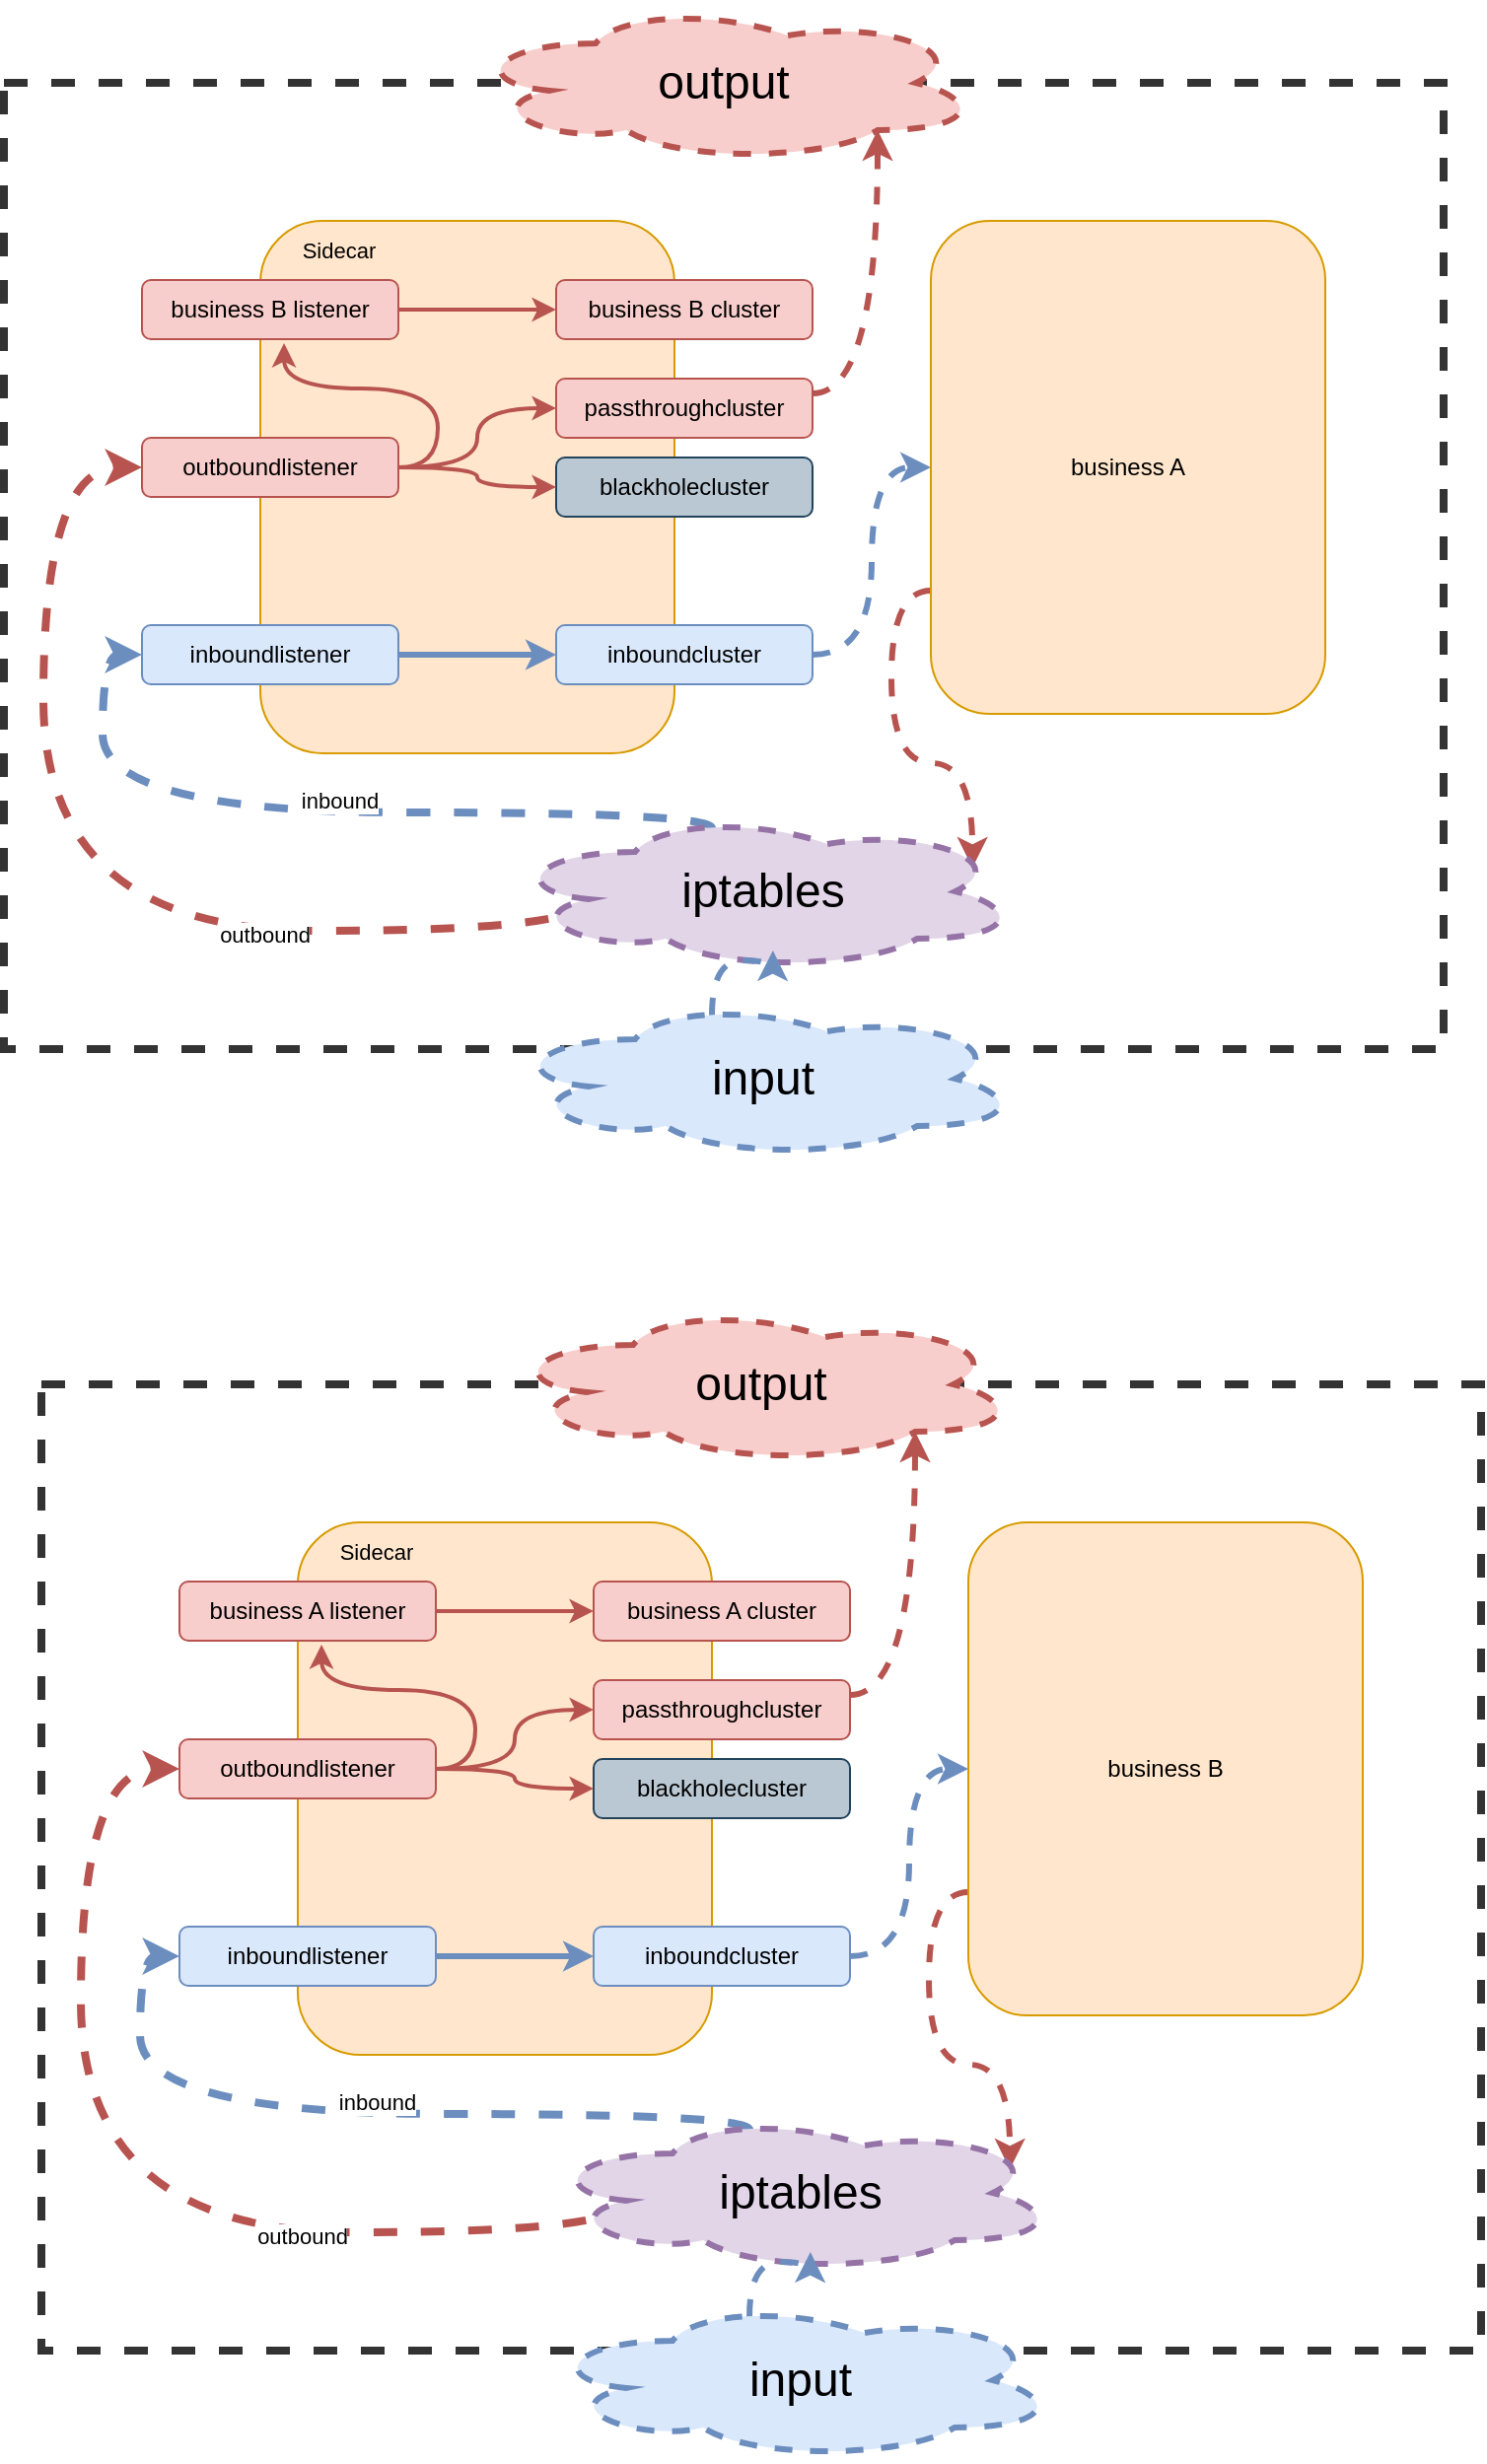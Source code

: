 <mxfile version="15.5.5" type="github">
  <diagram id="2kHhhC5C8ryi1PW7w4x3" name="第 1 页">
    <mxGraphModel dx="946" dy="1782" grid="1" gridSize="10" guides="1" tooltips="1" connect="1" arrows="1" fold="1" page="1" pageScale="1" pageWidth="827" pageHeight="1169" math="0" shadow="0">
      <root>
        <mxCell id="0" />
        <mxCell id="1" parent="0" />
        <mxCell id="oY1Nen4sBYmkMd0QGpDK-23" value="" style="rounded=0;whiteSpace=wrap;html=1;dashed=1;strokeWidth=4;strokeColor=#333333;" parent="1" vertex="1">
          <mxGeometry x="30" y="40" width="730" height="490" as="geometry" />
        </mxCell>
        <mxCell id="oY1Nen4sBYmkMd0QGpDK-11" value="" style="rounded=1;whiteSpace=wrap;html=1;fillColor=#ffe6cc;strokeColor=#d79b00;" parent="1" vertex="1">
          <mxGeometry x="160" y="110" width="210" height="270" as="geometry" />
        </mxCell>
        <mxCell id="oY1Nen4sBYmkMd0QGpDK-12" value="blackholecluster" style="rounded=1;whiteSpace=wrap;html=1;fillColor=#bac8d3;strokeColor=#23445d;" parent="1" vertex="1">
          <mxGeometry x="310" y="230" width="130" height="30" as="geometry" />
        </mxCell>
        <mxCell id="oY1Nen4sBYmkMd0QGpDK-57" style="edgeStyle=orthogonalEdgeStyle;curved=1;orthogonalLoop=1;jettySize=auto;html=1;exitX=1;exitY=0.25;exitDx=0;exitDy=0;entryX=0.8;entryY=0.8;entryDx=0;entryDy=0;entryPerimeter=0;dashed=1;fontSize=11;strokeWidth=3;fillColor=#f8cecc;strokeColor=#b85450;" parent="1" source="oY1Nen4sBYmkMd0QGpDK-13" target="oY1Nen4sBYmkMd0QGpDK-55" edge="1">
          <mxGeometry relative="1" as="geometry" />
        </mxCell>
        <mxCell id="oY1Nen4sBYmkMd0QGpDK-13" value="passthroughcluster" style="rounded=1;whiteSpace=wrap;html=1;fillColor=#f8cecc;strokeColor=#b85450;" parent="1" vertex="1">
          <mxGeometry x="310" y="190" width="130" height="30" as="geometry" />
        </mxCell>
        <mxCell id="oY1Nen4sBYmkMd0QGpDK-14" style="edgeStyle=orthogonalEdgeStyle;orthogonalLoop=1;jettySize=auto;html=1;entryX=0;entryY=0.5;entryDx=0;entryDy=0;curved=1;fillColor=#dae8fc;strokeColor=#6c8ebf;strokeWidth=3;" parent="1" source="oY1Nen4sBYmkMd0QGpDK-15" target="oY1Nen4sBYmkMd0QGpDK-18" edge="1">
          <mxGeometry relative="1" as="geometry" />
        </mxCell>
        <mxCell id="oY1Nen4sBYmkMd0QGpDK-15" value="inboundlistener" style="rounded=1;whiteSpace=wrap;html=1;fillColor=#dae8fc;strokeColor=#6c8ebf;" parent="1" vertex="1">
          <mxGeometry x="100" y="315" width="130" height="30" as="geometry" />
        </mxCell>
        <mxCell id="oY1Nen4sBYmkMd0QGpDK-39" style="edgeStyle=orthogonalEdgeStyle;curved=1;orthogonalLoop=1;jettySize=auto;html=1;entryX=0;entryY=0.5;entryDx=0;entryDy=0;fillColor=#f8cecc;strokeColor=#b85450;strokeWidth=2;" parent="1" source="oY1Nen4sBYmkMd0QGpDK-16" target="oY1Nen4sBYmkMd0QGpDK-13" edge="1">
          <mxGeometry relative="1" as="geometry" />
        </mxCell>
        <mxCell id="oY1Nen4sBYmkMd0QGpDK-40" style="edgeStyle=orthogonalEdgeStyle;curved=1;orthogonalLoop=1;jettySize=auto;html=1;entryX=0;entryY=0.5;entryDx=0;entryDy=0;fillColor=#f8cecc;strokeColor=#b85450;strokeWidth=2;" parent="1" source="oY1Nen4sBYmkMd0QGpDK-16" target="oY1Nen4sBYmkMd0QGpDK-12" edge="1">
          <mxGeometry relative="1" as="geometry" />
        </mxCell>
        <mxCell id="42gZQ6lVNrVdXelR5NFE-3" style="edgeStyle=orthogonalEdgeStyle;curved=1;orthogonalLoop=1;jettySize=auto;html=1;exitX=1;exitY=0.5;exitDx=0;exitDy=0;entryX=0.554;entryY=1.067;entryDx=0;entryDy=0;entryPerimeter=0;fontSize=11;strokeWidth=2;fillColor=#f8cecc;strokeColor=#b85450;" edge="1" parent="1" source="oY1Nen4sBYmkMd0QGpDK-16" target="42gZQ6lVNrVdXelR5NFE-2">
          <mxGeometry relative="1" as="geometry" />
        </mxCell>
        <mxCell id="oY1Nen4sBYmkMd0QGpDK-16" value="outboundlistener" style="rounded=1;whiteSpace=wrap;html=1;fillColor=#f8cecc;strokeColor=#b85450;" parent="1" vertex="1">
          <mxGeometry x="100" y="220" width="130" height="30" as="geometry" />
        </mxCell>
        <mxCell id="oY1Nen4sBYmkMd0QGpDK-17" style="edgeStyle=orthogonalEdgeStyle;curved=1;orthogonalLoop=1;jettySize=auto;html=1;entryX=0;entryY=0.5;entryDx=0;entryDy=0;fillColor=#dae8fc;strokeColor=#6c8ebf;strokeWidth=3;dashed=1;" parent="1" source="oY1Nen4sBYmkMd0QGpDK-18" target="oY1Nen4sBYmkMd0QGpDK-19" edge="1">
          <mxGeometry relative="1" as="geometry" />
        </mxCell>
        <mxCell id="oY1Nen4sBYmkMd0QGpDK-18" value="inboundcluster" style="rounded=1;whiteSpace=wrap;html=1;fillColor=#dae8fc;strokeColor=#6c8ebf;" parent="1" vertex="1">
          <mxGeometry x="310" y="315" width="130" height="30" as="geometry" />
        </mxCell>
        <mxCell id="oY1Nen4sBYmkMd0QGpDK-53" style="edgeStyle=orthogonalEdgeStyle;curved=1;orthogonalLoop=1;jettySize=auto;html=1;exitX=0;exitY=0.75;exitDx=0;exitDy=0;entryX=0.908;entryY=0.35;entryDx=0;entryDy=0;entryPerimeter=0;dashed=1;fontSize=11;strokeWidth=3;fillColor=#f8cecc;strokeColor=#b85450;" parent="1" source="oY1Nen4sBYmkMd0QGpDK-19" target="oY1Nen4sBYmkMd0QGpDK-42" edge="1">
          <mxGeometry relative="1" as="geometry" />
        </mxCell>
        <mxCell id="oY1Nen4sBYmkMd0QGpDK-19" value="business A" style="rounded=1;whiteSpace=wrap;html=1;fillColor=#ffe6cc;strokeColor=#d79b00;" parent="1" vertex="1">
          <mxGeometry x="500" y="110" width="200" height="250" as="geometry" />
        </mxCell>
        <mxCell id="oY1Nen4sBYmkMd0QGpDK-45" style="edgeStyle=orthogonalEdgeStyle;curved=1;orthogonalLoop=1;jettySize=auto;html=1;exitX=0.4;exitY=0.1;exitDx=0;exitDy=0;exitPerimeter=0;entryX=0;entryY=0.5;entryDx=0;entryDy=0;fontSize=11;fillColor=#dae8fc;strokeColor=#6c8ebf;dashed=1;strokeWidth=4;" parent="1" source="oY1Nen4sBYmkMd0QGpDK-42" target="oY1Nen4sBYmkMd0QGpDK-15" edge="1">
          <mxGeometry relative="1" as="geometry">
            <Array as="points">
              <mxPoint x="389" y="410" />
              <mxPoint x="80" y="410" />
              <mxPoint x="80" y="330" />
            </Array>
          </mxGeometry>
        </mxCell>
        <mxCell id="oY1Nen4sBYmkMd0QGpDK-46" value="inbound" style="edgeLabel;html=1;align=center;verticalAlign=middle;resizable=0;points=[];fontSize=11;" parent="oY1Nen4sBYmkMd0QGpDK-45" vertex="1" connectable="0">
          <mxGeometry x="-0.055" y="-6" relative="1" as="geometry">
            <mxPoint as="offset" />
          </mxGeometry>
        </mxCell>
        <mxCell id="oY1Nen4sBYmkMd0QGpDK-47" style="edgeStyle=orthogonalEdgeStyle;curved=1;orthogonalLoop=1;jettySize=auto;html=1;exitX=0.16;exitY=0.55;exitDx=0;exitDy=0;exitPerimeter=0;entryX=0;entryY=0.5;entryDx=0;entryDy=0;fontSize=11;fillColor=#f8cecc;strokeColor=#b85450;dashed=1;strokeWidth=4;" parent="1" source="oY1Nen4sBYmkMd0QGpDK-42" target="oY1Nen4sBYmkMd0QGpDK-16" edge="1">
          <mxGeometry relative="1" as="geometry">
            <Array as="points">
              <mxPoint x="327" y="470" />
              <mxPoint x="50" y="470" />
              <mxPoint x="50" y="235" />
            </Array>
          </mxGeometry>
        </mxCell>
        <mxCell id="oY1Nen4sBYmkMd0QGpDK-48" value="outbound" style="edgeLabel;html=1;align=center;verticalAlign=middle;resizable=0;points=[];fontSize=11;" parent="oY1Nen4sBYmkMd0QGpDK-47" vertex="1" connectable="0">
          <mxGeometry x="-0.375" y="2" relative="1" as="geometry">
            <mxPoint as="offset" />
          </mxGeometry>
        </mxCell>
        <mxCell id="oY1Nen4sBYmkMd0QGpDK-42" value="&lt;font style=&quot;font-size: 24px&quot;&gt;iptables&lt;/font&gt;" style="ellipse;shape=cloud;whiteSpace=wrap;html=1;dashed=1;strokeWidth=3;fillColor=#e1d5e7;strokeColor=#9673a6;" parent="1" vertex="1">
          <mxGeometry x="285" y="410" width="260" height="80" as="geometry" />
        </mxCell>
        <mxCell id="oY1Nen4sBYmkMd0QGpDK-49" value="Sidecar" style="text;html=1;strokeColor=none;fillColor=none;align=center;verticalAlign=middle;whiteSpace=wrap;rounded=0;dashed=1;fontSize=11;" parent="1" vertex="1">
          <mxGeometry x="170" y="110" width="60" height="30" as="geometry" />
        </mxCell>
        <mxCell id="oY1Nen4sBYmkMd0QGpDK-55" value="&lt;font style=&quot;font-size: 24px&quot;&gt;output&lt;/font&gt;" style="ellipse;shape=cloud;whiteSpace=wrap;html=1;dashed=1;strokeWidth=3;fillColor=#f8cecc;strokeColor=#b85450;" parent="1" vertex="1">
          <mxGeometry x="265" width="260" height="80" as="geometry" />
        </mxCell>
        <mxCell id="oY1Nen4sBYmkMd0QGpDK-59" style="edgeStyle=orthogonalEdgeStyle;curved=1;orthogonalLoop=1;jettySize=auto;html=1;exitX=0.4;exitY=0.1;exitDx=0;exitDy=0;exitPerimeter=0;entryX=0.519;entryY=0.875;entryDx=0;entryDy=0;entryPerimeter=0;dashed=1;fontSize=11;strokeWidth=3;fillColor=#dae8fc;strokeColor=#6c8ebf;" parent="1" source="oY1Nen4sBYmkMd0QGpDK-58" target="oY1Nen4sBYmkMd0QGpDK-42" edge="1">
          <mxGeometry relative="1" as="geometry" />
        </mxCell>
        <mxCell id="oY1Nen4sBYmkMd0QGpDK-58" value="&lt;span style=&quot;font-size: 24px&quot;&gt;input&lt;/span&gt;" style="ellipse;shape=cloud;whiteSpace=wrap;html=1;dashed=1;strokeWidth=3;fillColor=#dae8fc;strokeColor=#6c8ebf;" parent="1" vertex="1">
          <mxGeometry x="285" y="505" width="260" height="80" as="geometry" />
        </mxCell>
        <mxCell id="42gZQ6lVNrVdXelR5NFE-1" value="business B cluster" style="rounded=1;whiteSpace=wrap;html=1;fillColor=#f8cecc;strokeColor=#b85450;" vertex="1" parent="1">
          <mxGeometry x="310" y="140" width="130" height="30" as="geometry" />
        </mxCell>
        <mxCell id="42gZQ6lVNrVdXelR5NFE-4" style="edgeStyle=orthogonalEdgeStyle;curved=1;orthogonalLoop=1;jettySize=auto;html=1;exitX=1;exitY=0.5;exitDx=0;exitDy=0;entryX=0;entryY=0.5;entryDx=0;entryDy=0;fontSize=11;strokeWidth=2;fillColor=#f8cecc;strokeColor=#b85450;" edge="1" parent="1" source="42gZQ6lVNrVdXelR5NFE-2" target="42gZQ6lVNrVdXelR5NFE-1">
          <mxGeometry relative="1" as="geometry" />
        </mxCell>
        <mxCell id="42gZQ6lVNrVdXelR5NFE-2" value="business B listener" style="rounded=1;whiteSpace=wrap;html=1;fillColor=#f8cecc;strokeColor=#b85450;" vertex="1" parent="1">
          <mxGeometry x="100" y="140" width="130" height="30" as="geometry" />
        </mxCell>
        <mxCell id="42gZQ6lVNrVdXelR5NFE-31" value="" style="rounded=0;whiteSpace=wrap;html=1;dashed=1;strokeWidth=4;strokeColor=#333333;" vertex="1" parent="1">
          <mxGeometry x="49" y="700" width="730" height="490" as="geometry" />
        </mxCell>
        <mxCell id="42gZQ6lVNrVdXelR5NFE-32" value="" style="rounded=1;whiteSpace=wrap;html=1;fillColor=#ffe6cc;strokeColor=#d79b00;" vertex="1" parent="1">
          <mxGeometry x="179" y="770" width="210" height="270" as="geometry" />
        </mxCell>
        <mxCell id="42gZQ6lVNrVdXelR5NFE-33" value="blackholecluster" style="rounded=1;whiteSpace=wrap;html=1;fillColor=#bac8d3;strokeColor=#23445d;" vertex="1" parent="1">
          <mxGeometry x="329" y="890" width="130" height="30" as="geometry" />
        </mxCell>
        <mxCell id="42gZQ6lVNrVdXelR5NFE-34" style="edgeStyle=orthogonalEdgeStyle;curved=1;orthogonalLoop=1;jettySize=auto;html=1;exitX=1;exitY=0.25;exitDx=0;exitDy=0;entryX=0.8;entryY=0.8;entryDx=0;entryDy=0;entryPerimeter=0;dashed=1;fontSize=11;strokeWidth=3;fillColor=#f8cecc;strokeColor=#b85450;" edge="1" parent="1" source="42gZQ6lVNrVdXelR5NFE-35" target="42gZQ6lVNrVdXelR5NFE-52">
          <mxGeometry relative="1" as="geometry" />
        </mxCell>
        <mxCell id="42gZQ6lVNrVdXelR5NFE-35" value="passthroughcluster" style="rounded=1;whiteSpace=wrap;html=1;fillColor=#f8cecc;strokeColor=#b85450;" vertex="1" parent="1">
          <mxGeometry x="329" y="850" width="130" height="30" as="geometry" />
        </mxCell>
        <mxCell id="42gZQ6lVNrVdXelR5NFE-36" style="edgeStyle=orthogonalEdgeStyle;orthogonalLoop=1;jettySize=auto;html=1;entryX=0;entryY=0.5;entryDx=0;entryDy=0;curved=1;fillColor=#dae8fc;strokeColor=#6c8ebf;strokeWidth=3;" edge="1" parent="1" source="42gZQ6lVNrVdXelR5NFE-37" target="42gZQ6lVNrVdXelR5NFE-43">
          <mxGeometry relative="1" as="geometry" />
        </mxCell>
        <mxCell id="42gZQ6lVNrVdXelR5NFE-37" value="inboundlistener" style="rounded=1;whiteSpace=wrap;html=1;fillColor=#dae8fc;strokeColor=#6c8ebf;" vertex="1" parent="1">
          <mxGeometry x="119" y="975" width="130" height="30" as="geometry" />
        </mxCell>
        <mxCell id="42gZQ6lVNrVdXelR5NFE-38" style="edgeStyle=orthogonalEdgeStyle;curved=1;orthogonalLoop=1;jettySize=auto;html=1;entryX=0;entryY=0.5;entryDx=0;entryDy=0;fillColor=#f8cecc;strokeColor=#b85450;strokeWidth=2;" edge="1" parent="1" source="42gZQ6lVNrVdXelR5NFE-41" target="42gZQ6lVNrVdXelR5NFE-35">
          <mxGeometry relative="1" as="geometry" />
        </mxCell>
        <mxCell id="42gZQ6lVNrVdXelR5NFE-39" style="edgeStyle=orthogonalEdgeStyle;curved=1;orthogonalLoop=1;jettySize=auto;html=1;entryX=0;entryY=0.5;entryDx=0;entryDy=0;fillColor=#f8cecc;strokeColor=#b85450;strokeWidth=2;" edge="1" parent="1" source="42gZQ6lVNrVdXelR5NFE-41" target="42gZQ6lVNrVdXelR5NFE-33">
          <mxGeometry relative="1" as="geometry" />
        </mxCell>
        <mxCell id="42gZQ6lVNrVdXelR5NFE-40" style="edgeStyle=orthogonalEdgeStyle;curved=1;orthogonalLoop=1;jettySize=auto;html=1;exitX=1;exitY=0.5;exitDx=0;exitDy=0;entryX=0.554;entryY=1.067;entryDx=0;entryDy=0;entryPerimeter=0;fontSize=11;strokeWidth=2;fillColor=#f8cecc;strokeColor=#b85450;" edge="1" parent="1" source="42gZQ6lVNrVdXelR5NFE-41" target="42gZQ6lVNrVdXelR5NFE-57">
          <mxGeometry relative="1" as="geometry" />
        </mxCell>
        <mxCell id="42gZQ6lVNrVdXelR5NFE-41" value="outboundlistener" style="rounded=1;whiteSpace=wrap;html=1;fillColor=#f8cecc;strokeColor=#b85450;" vertex="1" parent="1">
          <mxGeometry x="119" y="880" width="130" height="30" as="geometry" />
        </mxCell>
        <mxCell id="42gZQ6lVNrVdXelR5NFE-42" style="edgeStyle=orthogonalEdgeStyle;curved=1;orthogonalLoop=1;jettySize=auto;html=1;entryX=0;entryY=0.5;entryDx=0;entryDy=0;fillColor=#dae8fc;strokeColor=#6c8ebf;strokeWidth=3;dashed=1;" edge="1" parent="1" source="42gZQ6lVNrVdXelR5NFE-43" target="42gZQ6lVNrVdXelR5NFE-45">
          <mxGeometry relative="1" as="geometry" />
        </mxCell>
        <mxCell id="42gZQ6lVNrVdXelR5NFE-43" value="inboundcluster" style="rounded=1;whiteSpace=wrap;html=1;fillColor=#dae8fc;strokeColor=#6c8ebf;" vertex="1" parent="1">
          <mxGeometry x="329" y="975" width="130" height="30" as="geometry" />
        </mxCell>
        <mxCell id="42gZQ6lVNrVdXelR5NFE-44" style="edgeStyle=orthogonalEdgeStyle;curved=1;orthogonalLoop=1;jettySize=auto;html=1;exitX=0;exitY=0.75;exitDx=0;exitDy=0;entryX=0.908;entryY=0.35;entryDx=0;entryDy=0;entryPerimeter=0;dashed=1;fontSize=11;strokeWidth=3;fillColor=#f8cecc;strokeColor=#b85450;" edge="1" parent="1" source="42gZQ6lVNrVdXelR5NFE-45" target="42gZQ6lVNrVdXelR5NFE-50">
          <mxGeometry relative="1" as="geometry" />
        </mxCell>
        <mxCell id="42gZQ6lVNrVdXelR5NFE-45" value="business B" style="rounded=1;whiteSpace=wrap;html=1;fillColor=#ffe6cc;strokeColor=#d79b00;" vertex="1" parent="1">
          <mxGeometry x="519" y="770" width="200" height="250" as="geometry" />
        </mxCell>
        <mxCell id="42gZQ6lVNrVdXelR5NFE-46" style="edgeStyle=orthogonalEdgeStyle;curved=1;orthogonalLoop=1;jettySize=auto;html=1;exitX=0.4;exitY=0.1;exitDx=0;exitDy=0;exitPerimeter=0;entryX=0;entryY=0.5;entryDx=0;entryDy=0;fontSize=11;fillColor=#dae8fc;strokeColor=#6c8ebf;dashed=1;strokeWidth=4;" edge="1" parent="1" source="42gZQ6lVNrVdXelR5NFE-50" target="42gZQ6lVNrVdXelR5NFE-37">
          <mxGeometry relative="1" as="geometry">
            <Array as="points">
              <mxPoint x="408" y="1070" />
              <mxPoint x="99" y="1070" />
              <mxPoint x="99" y="990" />
            </Array>
          </mxGeometry>
        </mxCell>
        <mxCell id="42gZQ6lVNrVdXelR5NFE-47" value="inbound" style="edgeLabel;html=1;align=center;verticalAlign=middle;resizable=0;points=[];fontSize=11;" vertex="1" connectable="0" parent="42gZQ6lVNrVdXelR5NFE-46">
          <mxGeometry x="-0.055" y="-6" relative="1" as="geometry">
            <mxPoint as="offset" />
          </mxGeometry>
        </mxCell>
        <mxCell id="42gZQ6lVNrVdXelR5NFE-48" style="edgeStyle=orthogonalEdgeStyle;curved=1;orthogonalLoop=1;jettySize=auto;html=1;exitX=0.16;exitY=0.55;exitDx=0;exitDy=0;exitPerimeter=0;entryX=0;entryY=0.5;entryDx=0;entryDy=0;fontSize=11;fillColor=#f8cecc;strokeColor=#b85450;dashed=1;strokeWidth=4;" edge="1" parent="1" source="42gZQ6lVNrVdXelR5NFE-50" target="42gZQ6lVNrVdXelR5NFE-41">
          <mxGeometry relative="1" as="geometry">
            <Array as="points">
              <mxPoint x="346" y="1130" />
              <mxPoint x="69" y="1130" />
              <mxPoint x="69" y="895" />
            </Array>
          </mxGeometry>
        </mxCell>
        <mxCell id="42gZQ6lVNrVdXelR5NFE-49" value="outbound" style="edgeLabel;html=1;align=center;verticalAlign=middle;resizable=0;points=[];fontSize=11;" vertex="1" connectable="0" parent="42gZQ6lVNrVdXelR5NFE-48">
          <mxGeometry x="-0.375" y="2" relative="1" as="geometry">
            <mxPoint as="offset" />
          </mxGeometry>
        </mxCell>
        <mxCell id="42gZQ6lVNrVdXelR5NFE-50" value="&lt;font style=&quot;font-size: 24px&quot;&gt;iptables&lt;/font&gt;" style="ellipse;shape=cloud;whiteSpace=wrap;html=1;dashed=1;strokeWidth=3;fillColor=#e1d5e7;strokeColor=#9673a6;" vertex="1" parent="1">
          <mxGeometry x="304" y="1070" width="260" height="80" as="geometry" />
        </mxCell>
        <mxCell id="42gZQ6lVNrVdXelR5NFE-51" value="Sidecar" style="text;html=1;strokeColor=none;fillColor=none;align=center;verticalAlign=middle;whiteSpace=wrap;rounded=0;dashed=1;fontSize=11;" vertex="1" parent="1">
          <mxGeometry x="189" y="770" width="60" height="30" as="geometry" />
        </mxCell>
        <mxCell id="42gZQ6lVNrVdXelR5NFE-52" value="&lt;font style=&quot;font-size: 24px&quot;&gt;output&lt;/font&gt;" style="ellipse;shape=cloud;whiteSpace=wrap;html=1;dashed=1;strokeWidth=3;fillColor=#f8cecc;strokeColor=#b85450;" vertex="1" parent="1">
          <mxGeometry x="284" y="660" width="260" height="80" as="geometry" />
        </mxCell>
        <mxCell id="42gZQ6lVNrVdXelR5NFE-53" style="edgeStyle=orthogonalEdgeStyle;curved=1;orthogonalLoop=1;jettySize=auto;html=1;exitX=0.4;exitY=0.1;exitDx=0;exitDy=0;exitPerimeter=0;entryX=0.519;entryY=0.875;entryDx=0;entryDy=0;entryPerimeter=0;dashed=1;fontSize=11;strokeWidth=3;fillColor=#dae8fc;strokeColor=#6c8ebf;" edge="1" parent="1" source="42gZQ6lVNrVdXelR5NFE-54" target="42gZQ6lVNrVdXelR5NFE-50">
          <mxGeometry relative="1" as="geometry" />
        </mxCell>
        <mxCell id="42gZQ6lVNrVdXelR5NFE-54" value="&lt;span style=&quot;font-size: 24px&quot;&gt;input&lt;/span&gt;" style="ellipse;shape=cloud;whiteSpace=wrap;html=1;dashed=1;strokeWidth=3;fillColor=#dae8fc;strokeColor=#6c8ebf;" vertex="1" parent="1">
          <mxGeometry x="304" y="1165" width="260" height="80" as="geometry" />
        </mxCell>
        <mxCell id="42gZQ6lVNrVdXelR5NFE-55" value="business A cluster" style="rounded=1;whiteSpace=wrap;html=1;fillColor=#f8cecc;strokeColor=#b85450;" vertex="1" parent="1">
          <mxGeometry x="329" y="800" width="130" height="30" as="geometry" />
        </mxCell>
        <mxCell id="42gZQ6lVNrVdXelR5NFE-56" style="edgeStyle=orthogonalEdgeStyle;curved=1;orthogonalLoop=1;jettySize=auto;html=1;exitX=1;exitY=0.5;exitDx=0;exitDy=0;entryX=0;entryY=0.5;entryDx=0;entryDy=0;fontSize=11;strokeWidth=2;fillColor=#f8cecc;strokeColor=#b85450;" edge="1" parent="1" source="42gZQ6lVNrVdXelR5NFE-57" target="42gZQ6lVNrVdXelR5NFE-55">
          <mxGeometry relative="1" as="geometry" />
        </mxCell>
        <mxCell id="42gZQ6lVNrVdXelR5NFE-57" value="business A listener" style="rounded=1;whiteSpace=wrap;html=1;fillColor=#f8cecc;strokeColor=#b85450;" vertex="1" parent="1">
          <mxGeometry x="119" y="800" width="130" height="30" as="geometry" />
        </mxCell>
      </root>
    </mxGraphModel>
  </diagram>
</mxfile>
